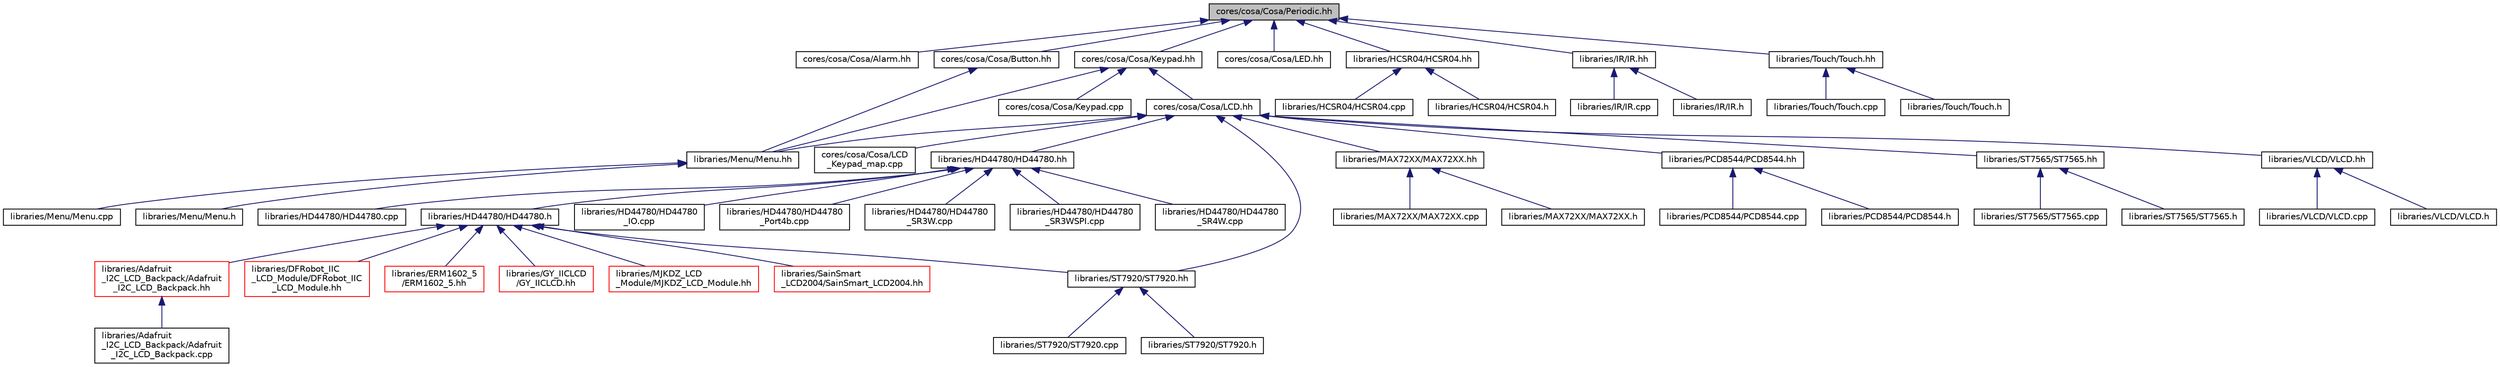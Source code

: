 digraph "cores/cosa/Cosa/Periodic.hh"
{
  edge [fontname="Helvetica",fontsize="10",labelfontname="Helvetica",labelfontsize="10"];
  node [fontname="Helvetica",fontsize="10",shape=record];
  Node1 [label="cores/cosa/Cosa/Periodic.hh",height=0.2,width=0.4,color="black", fillcolor="grey75", style="filled", fontcolor="black"];
  Node1 -> Node2 [dir="back",color="midnightblue",fontsize="10",style="solid",fontname="Helvetica"];
  Node2 [label="cores/cosa/Cosa/Alarm.hh",height=0.2,width=0.4,color="black", fillcolor="white", style="filled",URL="$d8/dfc/Alarm_8hh.html"];
  Node1 -> Node3 [dir="back",color="midnightblue",fontsize="10",style="solid",fontname="Helvetica"];
  Node3 [label="cores/cosa/Cosa/Button.hh",height=0.2,width=0.4,color="black", fillcolor="white", style="filled",URL="$db/d3a/Button_8hh.html"];
  Node3 -> Node4 [dir="back",color="midnightblue",fontsize="10",style="solid",fontname="Helvetica"];
  Node4 [label="libraries/Menu/Menu.hh",height=0.2,width=0.4,color="black", fillcolor="white", style="filled",URL="$dc/db6/Menu_8hh.html"];
  Node4 -> Node5 [dir="back",color="midnightblue",fontsize="10",style="solid",fontname="Helvetica"];
  Node5 [label="libraries/Menu/Menu.cpp",height=0.2,width=0.4,color="black", fillcolor="white", style="filled",URL="$d6/daf/Menu_8cpp.html"];
  Node4 -> Node6 [dir="back",color="midnightblue",fontsize="10",style="solid",fontname="Helvetica"];
  Node6 [label="libraries/Menu/Menu.h",height=0.2,width=0.4,color="black", fillcolor="white", style="filled",URL="$df/dde/Menu_8h.html"];
  Node1 -> Node7 [dir="back",color="midnightblue",fontsize="10",style="solid",fontname="Helvetica"];
  Node7 [label="cores/cosa/Cosa/Keypad.hh",height=0.2,width=0.4,color="black", fillcolor="white", style="filled",URL="$d4/d76/Keypad_8hh.html"];
  Node7 -> Node8 [dir="back",color="midnightblue",fontsize="10",style="solid",fontname="Helvetica"];
  Node8 [label="cores/cosa/Cosa/Keypad.cpp",height=0.2,width=0.4,color="black", fillcolor="white", style="filled",URL="$db/d71/Keypad_8cpp.html"];
  Node7 -> Node9 [dir="back",color="midnightblue",fontsize="10",style="solid",fontname="Helvetica"];
  Node9 [label="cores/cosa/Cosa/LCD.hh",height=0.2,width=0.4,color="black", fillcolor="white", style="filled",URL="$d3/d9c/LCD_8hh.html"];
  Node9 -> Node10 [dir="back",color="midnightblue",fontsize="10",style="solid",fontname="Helvetica"];
  Node10 [label="cores/cosa/Cosa/LCD\l_Keypad_map.cpp",height=0.2,width=0.4,color="black", fillcolor="white", style="filled",URL="$d1/dc6/LCD__Keypad__map_8cpp.html"];
  Node9 -> Node11 [dir="back",color="midnightblue",fontsize="10",style="solid",fontname="Helvetica"];
  Node11 [label="libraries/HD44780/HD44780.hh",height=0.2,width=0.4,color="black", fillcolor="white", style="filled",URL="$d8/dec/HD44780_8hh.html"];
  Node11 -> Node12 [dir="back",color="midnightblue",fontsize="10",style="solid",fontname="Helvetica"];
  Node12 [label="libraries/HD44780/HD44780.cpp",height=0.2,width=0.4,color="black", fillcolor="white", style="filled",URL="$d1/d3a/HD44780_8cpp.html"];
  Node11 -> Node13 [dir="back",color="midnightblue",fontsize="10",style="solid",fontname="Helvetica"];
  Node13 [label="libraries/HD44780/HD44780.h",height=0.2,width=0.4,color="black", fillcolor="white", style="filled",URL="$d1/d98/HD44780_8h.html"];
  Node13 -> Node14 [dir="back",color="midnightblue",fontsize="10",style="solid",fontname="Helvetica"];
  Node14 [label="libraries/Adafruit\l_I2C_LCD_Backpack/Adafruit\l_I2C_LCD_Backpack.hh",height=0.2,width=0.4,color="red", fillcolor="white", style="filled",URL="$d7/d34/Adafruit__I2C__LCD__Backpack_8hh.html"];
  Node14 -> Node15 [dir="back",color="midnightblue",fontsize="10",style="solid",fontname="Helvetica"];
  Node15 [label="libraries/Adafruit\l_I2C_LCD_Backpack/Adafruit\l_I2C_LCD_Backpack.cpp",height=0.2,width=0.4,color="black", fillcolor="white", style="filled",URL="$d3/da6/Adafruit__I2C__LCD__Backpack_8cpp.html"];
  Node13 -> Node16 [dir="back",color="midnightblue",fontsize="10",style="solid",fontname="Helvetica"];
  Node16 [label="libraries/DFRobot_IIC\l_LCD_Module/DFRobot_IIC\l_LCD_Module.hh",height=0.2,width=0.4,color="red", fillcolor="white", style="filled",URL="$d3/dea/DFRobot__IIC__LCD__Module_8hh.html"];
  Node13 -> Node17 [dir="back",color="midnightblue",fontsize="10",style="solid",fontname="Helvetica"];
  Node17 [label="libraries/ERM1602_5\l/ERM1602_5.hh",height=0.2,width=0.4,color="red", fillcolor="white", style="filled",URL="$d0/d86/ERM1602__5_8hh.html"];
  Node13 -> Node18 [dir="back",color="midnightblue",fontsize="10",style="solid",fontname="Helvetica"];
  Node18 [label="libraries/GY_IICLCD\l/GY_IICLCD.hh",height=0.2,width=0.4,color="red", fillcolor="white", style="filled",URL="$d9/da1/GY__IICLCD_8hh.html"];
  Node13 -> Node19 [dir="back",color="midnightblue",fontsize="10",style="solid",fontname="Helvetica"];
  Node19 [label="libraries/MJKDZ_LCD\l_Module/MJKDZ_LCD_Module.hh",height=0.2,width=0.4,color="red", fillcolor="white", style="filled",URL="$d4/db2/MJKDZ__LCD__Module_8hh.html"];
  Node13 -> Node20 [dir="back",color="midnightblue",fontsize="10",style="solid",fontname="Helvetica"];
  Node20 [label="libraries/SainSmart\l_LCD2004/SainSmart_LCD2004.hh",height=0.2,width=0.4,color="red", fillcolor="white", style="filled",URL="$da/d71/SainSmart__LCD2004_8hh.html"];
  Node13 -> Node21 [dir="back",color="midnightblue",fontsize="10",style="solid",fontname="Helvetica"];
  Node21 [label="libraries/ST7920/ST7920.hh",height=0.2,width=0.4,color="black", fillcolor="white", style="filled",URL="$d9/dea/ST7920_8hh.html"];
  Node21 -> Node22 [dir="back",color="midnightblue",fontsize="10",style="solid",fontname="Helvetica"];
  Node22 [label="libraries/ST7920/ST7920.cpp",height=0.2,width=0.4,color="black", fillcolor="white", style="filled",URL="$d7/dbf/ST7920_8cpp.html"];
  Node21 -> Node23 [dir="back",color="midnightblue",fontsize="10",style="solid",fontname="Helvetica"];
  Node23 [label="libraries/ST7920/ST7920.h",height=0.2,width=0.4,color="black", fillcolor="white", style="filled",URL="$d9/d49/ST7920_8h.html"];
  Node11 -> Node24 [dir="back",color="midnightblue",fontsize="10",style="solid",fontname="Helvetica"];
  Node24 [label="libraries/HD44780/HD44780\l_IO.cpp",height=0.2,width=0.4,color="black", fillcolor="white", style="filled",URL="$d4/df8/HD44780__IO_8cpp.html"];
  Node11 -> Node25 [dir="back",color="midnightblue",fontsize="10",style="solid",fontname="Helvetica"];
  Node25 [label="libraries/HD44780/HD44780\l_Port4b.cpp",height=0.2,width=0.4,color="black", fillcolor="white", style="filled",URL="$da/d04/HD44780__Port4b_8cpp.html"];
  Node11 -> Node26 [dir="back",color="midnightblue",fontsize="10",style="solid",fontname="Helvetica"];
  Node26 [label="libraries/HD44780/HD44780\l_SR3W.cpp",height=0.2,width=0.4,color="black", fillcolor="white", style="filled",URL="$d9/d84/HD44780__SR3W_8cpp.html"];
  Node11 -> Node27 [dir="back",color="midnightblue",fontsize="10",style="solid",fontname="Helvetica"];
  Node27 [label="libraries/HD44780/HD44780\l_SR3WSPI.cpp",height=0.2,width=0.4,color="black", fillcolor="white", style="filled",URL="$d0/df3/HD44780__SR3WSPI_8cpp.html"];
  Node11 -> Node28 [dir="back",color="midnightblue",fontsize="10",style="solid",fontname="Helvetica"];
  Node28 [label="libraries/HD44780/HD44780\l_SR4W.cpp",height=0.2,width=0.4,color="black", fillcolor="white", style="filled",URL="$db/d25/HD44780__SR4W_8cpp.html"];
  Node9 -> Node29 [dir="back",color="midnightblue",fontsize="10",style="solid",fontname="Helvetica"];
  Node29 [label="libraries/MAX72XX/MAX72XX.hh",height=0.2,width=0.4,color="black", fillcolor="white", style="filled",URL="$d8/d30/MAX72XX_8hh.html"];
  Node29 -> Node30 [dir="back",color="midnightblue",fontsize="10",style="solid",fontname="Helvetica"];
  Node30 [label="libraries/MAX72XX/MAX72XX.cpp",height=0.2,width=0.4,color="black", fillcolor="white", style="filled",URL="$dc/d48/MAX72XX_8cpp.html"];
  Node29 -> Node31 [dir="back",color="midnightblue",fontsize="10",style="solid",fontname="Helvetica"];
  Node31 [label="libraries/MAX72XX/MAX72XX.h",height=0.2,width=0.4,color="black", fillcolor="white", style="filled",URL="$df/dcc/MAX72XX_8h.html"];
  Node9 -> Node4 [dir="back",color="midnightblue",fontsize="10",style="solid",fontname="Helvetica"];
  Node9 -> Node32 [dir="back",color="midnightblue",fontsize="10",style="solid",fontname="Helvetica"];
  Node32 [label="libraries/PCD8544/PCD8544.hh",height=0.2,width=0.4,color="black", fillcolor="white", style="filled",URL="$de/d84/PCD8544_8hh.html"];
  Node32 -> Node33 [dir="back",color="midnightblue",fontsize="10",style="solid",fontname="Helvetica"];
  Node33 [label="libraries/PCD8544/PCD8544.cpp",height=0.2,width=0.4,color="black", fillcolor="white", style="filled",URL="$d9/d06/PCD8544_8cpp.html"];
  Node32 -> Node34 [dir="back",color="midnightblue",fontsize="10",style="solid",fontname="Helvetica"];
  Node34 [label="libraries/PCD8544/PCD8544.h",height=0.2,width=0.4,color="black", fillcolor="white", style="filled",URL="$d0/ddd/PCD8544_8h.html"];
  Node9 -> Node35 [dir="back",color="midnightblue",fontsize="10",style="solid",fontname="Helvetica"];
  Node35 [label="libraries/ST7565/ST7565.hh",height=0.2,width=0.4,color="black", fillcolor="white", style="filled",URL="$d7/da9/ST7565_8hh.html"];
  Node35 -> Node36 [dir="back",color="midnightblue",fontsize="10",style="solid",fontname="Helvetica"];
  Node36 [label="libraries/ST7565/ST7565.cpp",height=0.2,width=0.4,color="black", fillcolor="white", style="filled",URL="$db/dfe/ST7565_8cpp.html"];
  Node35 -> Node37 [dir="back",color="midnightblue",fontsize="10",style="solid",fontname="Helvetica"];
  Node37 [label="libraries/ST7565/ST7565.h",height=0.2,width=0.4,color="black", fillcolor="white", style="filled",URL="$da/dd1/ST7565_8h.html"];
  Node9 -> Node21 [dir="back",color="midnightblue",fontsize="10",style="solid",fontname="Helvetica"];
  Node9 -> Node38 [dir="back",color="midnightblue",fontsize="10",style="solid",fontname="Helvetica"];
  Node38 [label="libraries/VLCD/VLCD.hh",height=0.2,width=0.4,color="black", fillcolor="white", style="filled",URL="$db/dc3/VLCD_8hh.html"];
  Node38 -> Node39 [dir="back",color="midnightblue",fontsize="10",style="solid",fontname="Helvetica"];
  Node39 [label="libraries/VLCD/VLCD.cpp",height=0.2,width=0.4,color="black", fillcolor="white", style="filled",URL="$d1/d26/VLCD_8cpp.html"];
  Node38 -> Node40 [dir="back",color="midnightblue",fontsize="10",style="solid",fontname="Helvetica"];
  Node40 [label="libraries/VLCD/VLCD.h",height=0.2,width=0.4,color="black", fillcolor="white", style="filled",URL="$da/de0/VLCD_8h.html"];
  Node7 -> Node4 [dir="back",color="midnightblue",fontsize="10",style="solid",fontname="Helvetica"];
  Node1 -> Node41 [dir="back",color="midnightblue",fontsize="10",style="solid",fontname="Helvetica"];
  Node41 [label="cores/cosa/Cosa/LED.hh",height=0.2,width=0.4,color="black", fillcolor="white", style="filled",URL="$d0/d00/LED_8hh.html"];
  Node1 -> Node42 [dir="back",color="midnightblue",fontsize="10",style="solid",fontname="Helvetica"];
  Node42 [label="libraries/HCSR04/HCSR04.hh",height=0.2,width=0.4,color="black", fillcolor="white", style="filled",URL="$d0/d29/HCSR04_8hh.html"];
  Node42 -> Node43 [dir="back",color="midnightblue",fontsize="10",style="solid",fontname="Helvetica"];
  Node43 [label="libraries/HCSR04/HCSR04.cpp",height=0.2,width=0.4,color="black", fillcolor="white", style="filled",URL="$d9/d4b/HCSR04_8cpp.html"];
  Node42 -> Node44 [dir="back",color="midnightblue",fontsize="10",style="solid",fontname="Helvetica"];
  Node44 [label="libraries/HCSR04/HCSR04.h",height=0.2,width=0.4,color="black", fillcolor="white", style="filled",URL="$d9/d46/HCSR04_8h.html"];
  Node1 -> Node45 [dir="back",color="midnightblue",fontsize="10",style="solid",fontname="Helvetica"];
  Node45 [label="libraries/IR/IR.hh",height=0.2,width=0.4,color="black", fillcolor="white", style="filled",URL="$df/dd9/IR_8hh.html"];
  Node45 -> Node46 [dir="back",color="midnightblue",fontsize="10",style="solid",fontname="Helvetica"];
  Node46 [label="libraries/IR/IR.cpp",height=0.2,width=0.4,color="black", fillcolor="white", style="filled",URL="$d8/d87/IR_8cpp.html"];
  Node45 -> Node47 [dir="back",color="midnightblue",fontsize="10",style="solid",fontname="Helvetica"];
  Node47 [label="libraries/IR/IR.h",height=0.2,width=0.4,color="black", fillcolor="white", style="filled",URL="$da/dd9/IR_8h.html"];
  Node1 -> Node48 [dir="back",color="midnightblue",fontsize="10",style="solid",fontname="Helvetica"];
  Node48 [label="libraries/Touch/Touch.hh",height=0.2,width=0.4,color="black", fillcolor="white", style="filled",URL="$da/dfc/Touch_8hh.html"];
  Node48 -> Node49 [dir="back",color="midnightblue",fontsize="10",style="solid",fontname="Helvetica"];
  Node49 [label="libraries/Touch/Touch.cpp",height=0.2,width=0.4,color="black", fillcolor="white", style="filled",URL="$db/df7/Touch_8cpp.html"];
  Node48 -> Node50 [dir="back",color="midnightblue",fontsize="10",style="solid",fontname="Helvetica"];
  Node50 [label="libraries/Touch/Touch.h",height=0.2,width=0.4,color="black", fillcolor="white", style="filled",URL="$df/d18/Touch_8h.html"];
}

